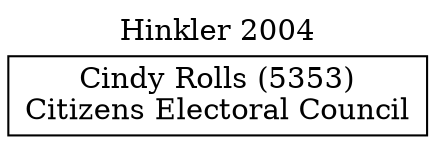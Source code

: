 // House preference flow
digraph "Cindy Rolls (5353)_Hinkler_2004" {
	graph [label="Hinkler 2004" labelloc=t mclimit=10]
	node [shape=box]
	"Cindy Rolls (5353)" [label="Cindy Rolls (5353)
Citizens Electoral Council"]
}

